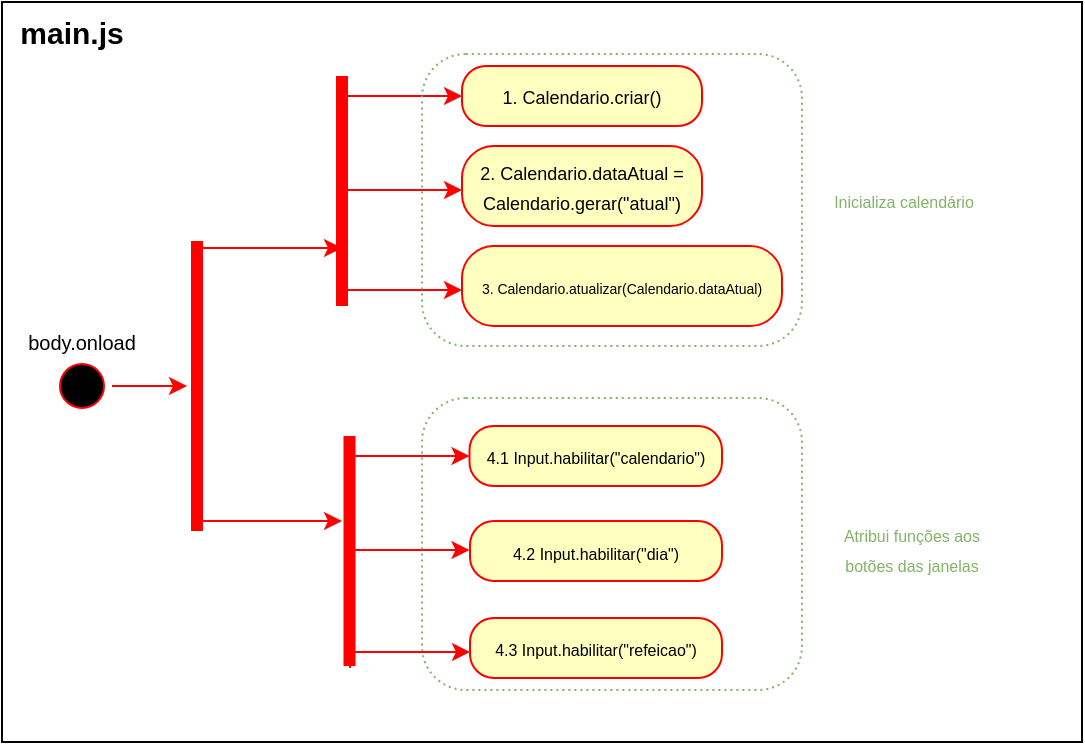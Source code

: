 <mxfile version="21.1.4" type="device">
  <diagram name="Página-1" id="BNqC6CWlJzEKuW0JKOch">
    <mxGraphModel dx="1150" dy="427" grid="1" gridSize="10" guides="1" tooltips="1" connect="1" arrows="1" fold="1" page="1" pageScale="1" pageWidth="827" pageHeight="1169" math="0" shadow="0">
      <root>
        <mxCell id="0" />
        <mxCell id="1" parent="0" />
        <mxCell id="Z9Syrcvqy4jxzuHilq_a-1" value="" style="rounded=0;whiteSpace=wrap;html=1;" vertex="1" parent="1">
          <mxGeometry x="180" y="114" width="540" height="370" as="geometry" />
        </mxCell>
        <mxCell id="Z9Syrcvqy4jxzuHilq_a-30" style="edgeStyle=orthogonalEdgeStyle;rounded=0;orthogonalLoop=1;jettySize=auto;html=1;strokeColor=#ff0000;" edge="1" parent="1" source="Z9Syrcvqy4jxzuHilq_a-2" target="Z9Syrcvqy4jxzuHilq_a-29">
          <mxGeometry relative="1" as="geometry">
            <mxPoint x="270" y="315" as="targetPoint" />
          </mxGeometry>
        </mxCell>
        <mxCell id="Z9Syrcvqy4jxzuHilq_a-2" value="" style="ellipse;html=1;shape=startState;fillColor=#000000;strokeColor=#ff0000;" vertex="1" parent="1">
          <mxGeometry x="205" y="291" width="30" height="30" as="geometry" />
        </mxCell>
        <mxCell id="Z9Syrcvqy4jxzuHilq_a-4" value="&lt;font style=&quot;font-size: 9px;&quot;&gt;1. Calendario.criar()&lt;/font&gt;" style="rounded=1;whiteSpace=wrap;html=1;arcSize=40;fontColor=#000000;fillColor=#ffffc0;strokeColor=#ff0000;align=center;fontStyle=0" vertex="1" parent="1">
          <mxGeometry x="410" y="146" width="120" height="30" as="geometry" />
        </mxCell>
        <mxCell id="Z9Syrcvqy4jxzuHilq_a-11" style="edgeStyle=orthogonalEdgeStyle;rounded=0;orthogonalLoop=1;jettySize=auto;html=1;entryX=0;entryY=0.5;entryDx=0;entryDy=0;exitX=0.803;exitY=0.5;exitDx=0;exitDy=0;exitPerimeter=0;strokeColor=#ff0000;" edge="1" parent="1" source="Z9Syrcvqy4jxzuHilq_a-8" target="Z9Syrcvqy4jxzuHilq_a-4">
          <mxGeometry relative="1" as="geometry">
            <Array as="points">
              <mxPoint x="350" y="161" />
            </Array>
          </mxGeometry>
        </mxCell>
        <mxCell id="Z9Syrcvqy4jxzuHilq_a-8" value="" style="shape=line;html=1;strokeWidth=6;strokeColor=#ff0000;rotation=-90;" vertex="1" parent="1">
          <mxGeometry x="292.5" y="203.5" width="115" height="10" as="geometry" />
        </mxCell>
        <mxCell id="Z9Syrcvqy4jxzuHilq_a-12" value="&lt;font style=&quot;font-size: 9px;&quot;&gt;2. Calendario.dataAtual = Calendario.gerar(&quot;atual&quot;)&lt;/font&gt;" style="rounded=1;whiteSpace=wrap;html=1;arcSize=40;fontColor=#000000;fillColor=#ffffc0;strokeColor=#ff0000;align=center;fontStyle=0" vertex="1" parent="1">
          <mxGeometry x="410" y="186" width="120" height="40" as="geometry" />
        </mxCell>
        <mxCell id="Z9Syrcvqy4jxzuHilq_a-13" style="edgeStyle=orthogonalEdgeStyle;rounded=0;orthogonalLoop=1;jettySize=auto;html=1;entryX=0;entryY=0.5;entryDx=0;entryDy=0;exitX=0.803;exitY=0.5;exitDx=0;exitDy=0;exitPerimeter=0;strokeColor=#ff0000;" edge="1" parent="1">
          <mxGeometry relative="1" as="geometry">
            <mxPoint x="350" y="216" as="sourcePoint" />
            <mxPoint x="410" y="208" as="targetPoint" />
            <Array as="points">
              <mxPoint x="350" y="208" />
            </Array>
          </mxGeometry>
        </mxCell>
        <mxCell id="Z9Syrcvqy4jxzuHilq_a-14" value="&lt;font style=&quot;font-size: 7px;&quot;&gt;3. Calendario.atualizar(Calendario.dataAtual)&lt;/font&gt;" style="rounded=1;whiteSpace=wrap;html=1;arcSize=40;fontColor=#000000;fillColor=#ffffc0;strokeColor=#ff0000;align=center;fontStyle=0" vertex="1" parent="1">
          <mxGeometry x="410" y="236" width="160" height="40" as="geometry" />
        </mxCell>
        <mxCell id="Z9Syrcvqy4jxzuHilq_a-15" style="edgeStyle=orthogonalEdgeStyle;rounded=0;orthogonalLoop=1;jettySize=auto;html=1;entryX=0;entryY=0.5;entryDx=0;entryDy=0;exitX=0.803;exitY=0.5;exitDx=0;exitDy=0;exitPerimeter=0;strokeColor=#ff0000;" edge="1" parent="1">
          <mxGeometry relative="1" as="geometry">
            <mxPoint x="350" y="266" as="sourcePoint" />
            <mxPoint x="410" y="258" as="targetPoint" />
            <Array as="points">
              <mxPoint x="350" y="258" />
            </Array>
          </mxGeometry>
        </mxCell>
        <mxCell id="Z9Syrcvqy4jxzuHilq_a-17" value="" style="html=1;dropTarget=0;whiteSpace=wrap;fillColor=none;dashed=1;dashPattern=1 2;shadow=0;rounded=1;strokeColor=#82b366;" vertex="1" parent="1">
          <mxGeometry x="390" y="140" width="190" height="146" as="geometry" />
        </mxCell>
        <mxCell id="Z9Syrcvqy4jxzuHilq_a-19" value="&lt;font color=&quot;#82b366&quot; style=&quot;font-size: 8px;&quot;&gt;Inicializa calendário&lt;/font&gt;" style="text;html=1;strokeColor=none;fillColor=none;align=center;verticalAlign=middle;whiteSpace=wrap;rounded=0;" vertex="1" parent="1">
          <mxGeometry x="576" y="198" width="110" height="30" as="geometry" />
        </mxCell>
        <mxCell id="Z9Syrcvqy4jxzuHilq_a-20" value="&lt;font style=&quot;font-size: 8px;&quot;&gt;4.1 Input.habilitar(&quot;calendario&quot;)&lt;/font&gt;" style="rounded=1;whiteSpace=wrap;html=1;arcSize=40;fontColor=#000000;fillColor=#ffffc0;strokeColor=#ff0000;" vertex="1" parent="1">
          <mxGeometry x="413.75" y="326" width="126.25" height="30" as="geometry" />
        </mxCell>
        <mxCell id="Z9Syrcvqy4jxzuHilq_a-21" style="edgeStyle=orthogonalEdgeStyle;rounded=0;orthogonalLoop=1;jettySize=auto;html=1;entryX=0;entryY=0.5;entryDx=0;entryDy=0;exitX=0.803;exitY=0.5;exitDx=0;exitDy=0;exitPerimeter=0;strokeColor=#ff0000;" edge="1" parent="1" source="Z9Syrcvqy4jxzuHilq_a-22" target="Z9Syrcvqy4jxzuHilq_a-20">
          <mxGeometry relative="1" as="geometry">
            <Array as="points">
              <mxPoint x="353.75" y="341" />
            </Array>
          </mxGeometry>
        </mxCell>
        <mxCell id="Z9Syrcvqy4jxzuHilq_a-22" value="" style="shape=line;html=1;strokeWidth=6;strokeColor=#ff0000;rotation=-90;" vertex="1" parent="1">
          <mxGeometry x="296.25" y="383.5" width="115" height="10" as="geometry" />
        </mxCell>
        <mxCell id="Z9Syrcvqy4jxzuHilq_a-23" value="&lt;font style=&quot;font-size: 8px;&quot;&gt;4.2 Input.habilitar(&quot;dia&quot;)&lt;/font&gt;" style="rounded=1;whiteSpace=wrap;html=1;arcSize=40;fontColor=#000000;fillColor=#ffffc0;strokeColor=#ff0000;" vertex="1" parent="1">
          <mxGeometry x="414" y="373.5" width="126" height="30" as="geometry" />
        </mxCell>
        <mxCell id="Z9Syrcvqy4jxzuHilq_a-24" style="edgeStyle=orthogonalEdgeStyle;rounded=0;orthogonalLoop=1;jettySize=auto;html=1;entryX=0;entryY=0.5;entryDx=0;entryDy=0;exitX=0.803;exitY=0.5;exitDx=0;exitDy=0;exitPerimeter=0;strokeColor=#ff0000;" edge="1" parent="1">
          <mxGeometry relative="1" as="geometry">
            <mxPoint x="353.75" y="396" as="sourcePoint" />
            <mxPoint x="413.75" y="388" as="targetPoint" />
            <Array as="points">
              <mxPoint x="353.75" y="388" />
            </Array>
          </mxGeometry>
        </mxCell>
        <mxCell id="Z9Syrcvqy4jxzuHilq_a-25" value="&lt;span style=&quot;font-size: 8px;&quot;&gt;4.3 Input.habilitar(&quot;refeicao&quot;)&lt;/span&gt;" style="rounded=1;whiteSpace=wrap;html=1;arcSize=40;fontColor=#000000;fillColor=#ffffc0;strokeColor=#ff0000;" vertex="1" parent="1">
          <mxGeometry x="414" y="422" width="126" height="30" as="geometry" />
        </mxCell>
        <mxCell id="Z9Syrcvqy4jxzuHilq_a-28" value="&lt;font color=&quot;#82b366&quot;&gt;&lt;span style=&quot;font-size: 8px;&quot;&gt;Atribui funções aos &lt;br&gt;botões das janelas&lt;/span&gt;&lt;/font&gt;" style="text;html=1;strokeColor=none;fillColor=none;align=center;verticalAlign=middle;whiteSpace=wrap;rounded=0;" vertex="1" parent="1">
          <mxGeometry x="580" y="356" width="110" height="62" as="geometry" />
        </mxCell>
        <mxCell id="Z9Syrcvqy4jxzuHilq_a-31" style="edgeStyle=orthogonalEdgeStyle;rounded=0;orthogonalLoop=1;jettySize=auto;html=1;entryX=0.25;entryY=0.5;entryDx=0;entryDy=0;entryPerimeter=0;exitX=1;exitY=0.5;exitDx=0;exitDy=0;exitPerimeter=0;strokeColor=#ff0000;" edge="1" parent="1" source="Z9Syrcvqy4jxzuHilq_a-29" target="Z9Syrcvqy4jxzuHilq_a-8">
          <mxGeometry relative="1" as="geometry">
            <Array as="points">
              <mxPoint x="278" y="237" />
              <mxPoint x="350" y="237" />
            </Array>
          </mxGeometry>
        </mxCell>
        <mxCell id="Z9Syrcvqy4jxzuHilq_a-32" style="edgeStyle=orthogonalEdgeStyle;rounded=0;orthogonalLoop=1;jettySize=auto;html=1;entryX=0.25;entryY=0.5;entryDx=0;entryDy=0;entryPerimeter=0;exitX=1;exitY=0.5;exitDx=0;exitDy=0;exitPerimeter=0;strokeColor=#ff0000;" edge="1" parent="1">
          <mxGeometry relative="1" as="geometry">
            <mxPoint x="278" y="370.5" as="sourcePoint" />
            <mxPoint x="350" y="373.5" as="targetPoint" />
            <Array as="points">
              <mxPoint x="278" y="373.5" />
              <mxPoint x="350" y="373.5" />
            </Array>
          </mxGeometry>
        </mxCell>
        <mxCell id="Z9Syrcvqy4jxzuHilq_a-29" value="" style="shape=line;html=1;strokeWidth=6;strokeColor=#ff0000;rotation=-90;" vertex="1" parent="1">
          <mxGeometry x="205" y="301" width="145" height="10" as="geometry" />
        </mxCell>
        <mxCell id="Z9Syrcvqy4jxzuHilq_a-33" value="&lt;br&gt;&lt;font style=&quot;font-size: 10px;&quot;&gt;body.onload&lt;/font&gt;" style="text;html=1;strokeColor=none;fillColor=none;align=center;verticalAlign=middle;whiteSpace=wrap;rounded=0;" vertex="1" parent="1">
          <mxGeometry x="190" y="261" width="60" height="30" as="geometry" />
        </mxCell>
        <mxCell id="Z9Syrcvqy4jxzuHilq_a-27" value="" style="html=1;dropTarget=0;whiteSpace=wrap;fillColor=none;dashed=1;dashPattern=1 2;shadow=0;rounded=1;strokeColor=#82b366;" vertex="1" parent="1">
          <mxGeometry x="390" y="312" width="190" height="146" as="geometry" />
        </mxCell>
        <mxCell id="Z9Syrcvqy4jxzuHilq_a-35" style="edgeStyle=orthogonalEdgeStyle;rounded=0;orthogonalLoop=1;jettySize=auto;html=1;entryX=0;entryY=0.5;entryDx=0;entryDy=0;exitX=0.803;exitY=0.5;exitDx=0;exitDy=0;exitPerimeter=0;strokeColor=#ff0000;" edge="1" parent="1">
          <mxGeometry relative="1" as="geometry">
            <mxPoint x="354" y="447" as="sourcePoint" />
            <mxPoint x="414" y="439" as="targetPoint" />
            <Array as="points">
              <mxPoint x="354" y="439" />
            </Array>
          </mxGeometry>
        </mxCell>
        <mxCell id="Z9Syrcvqy4jxzuHilq_a-36" value="&lt;font style=&quot;font-size: 15px;&quot;&gt;&lt;b&gt;main.js&lt;/b&gt;&lt;/font&gt;" style="text;html=1;strokeColor=none;fillColor=none;align=center;verticalAlign=middle;whiteSpace=wrap;rounded=0;shadow=0;" vertex="1" parent="1">
          <mxGeometry x="185" y="114" width="60" height="30" as="geometry" />
        </mxCell>
      </root>
    </mxGraphModel>
  </diagram>
</mxfile>
